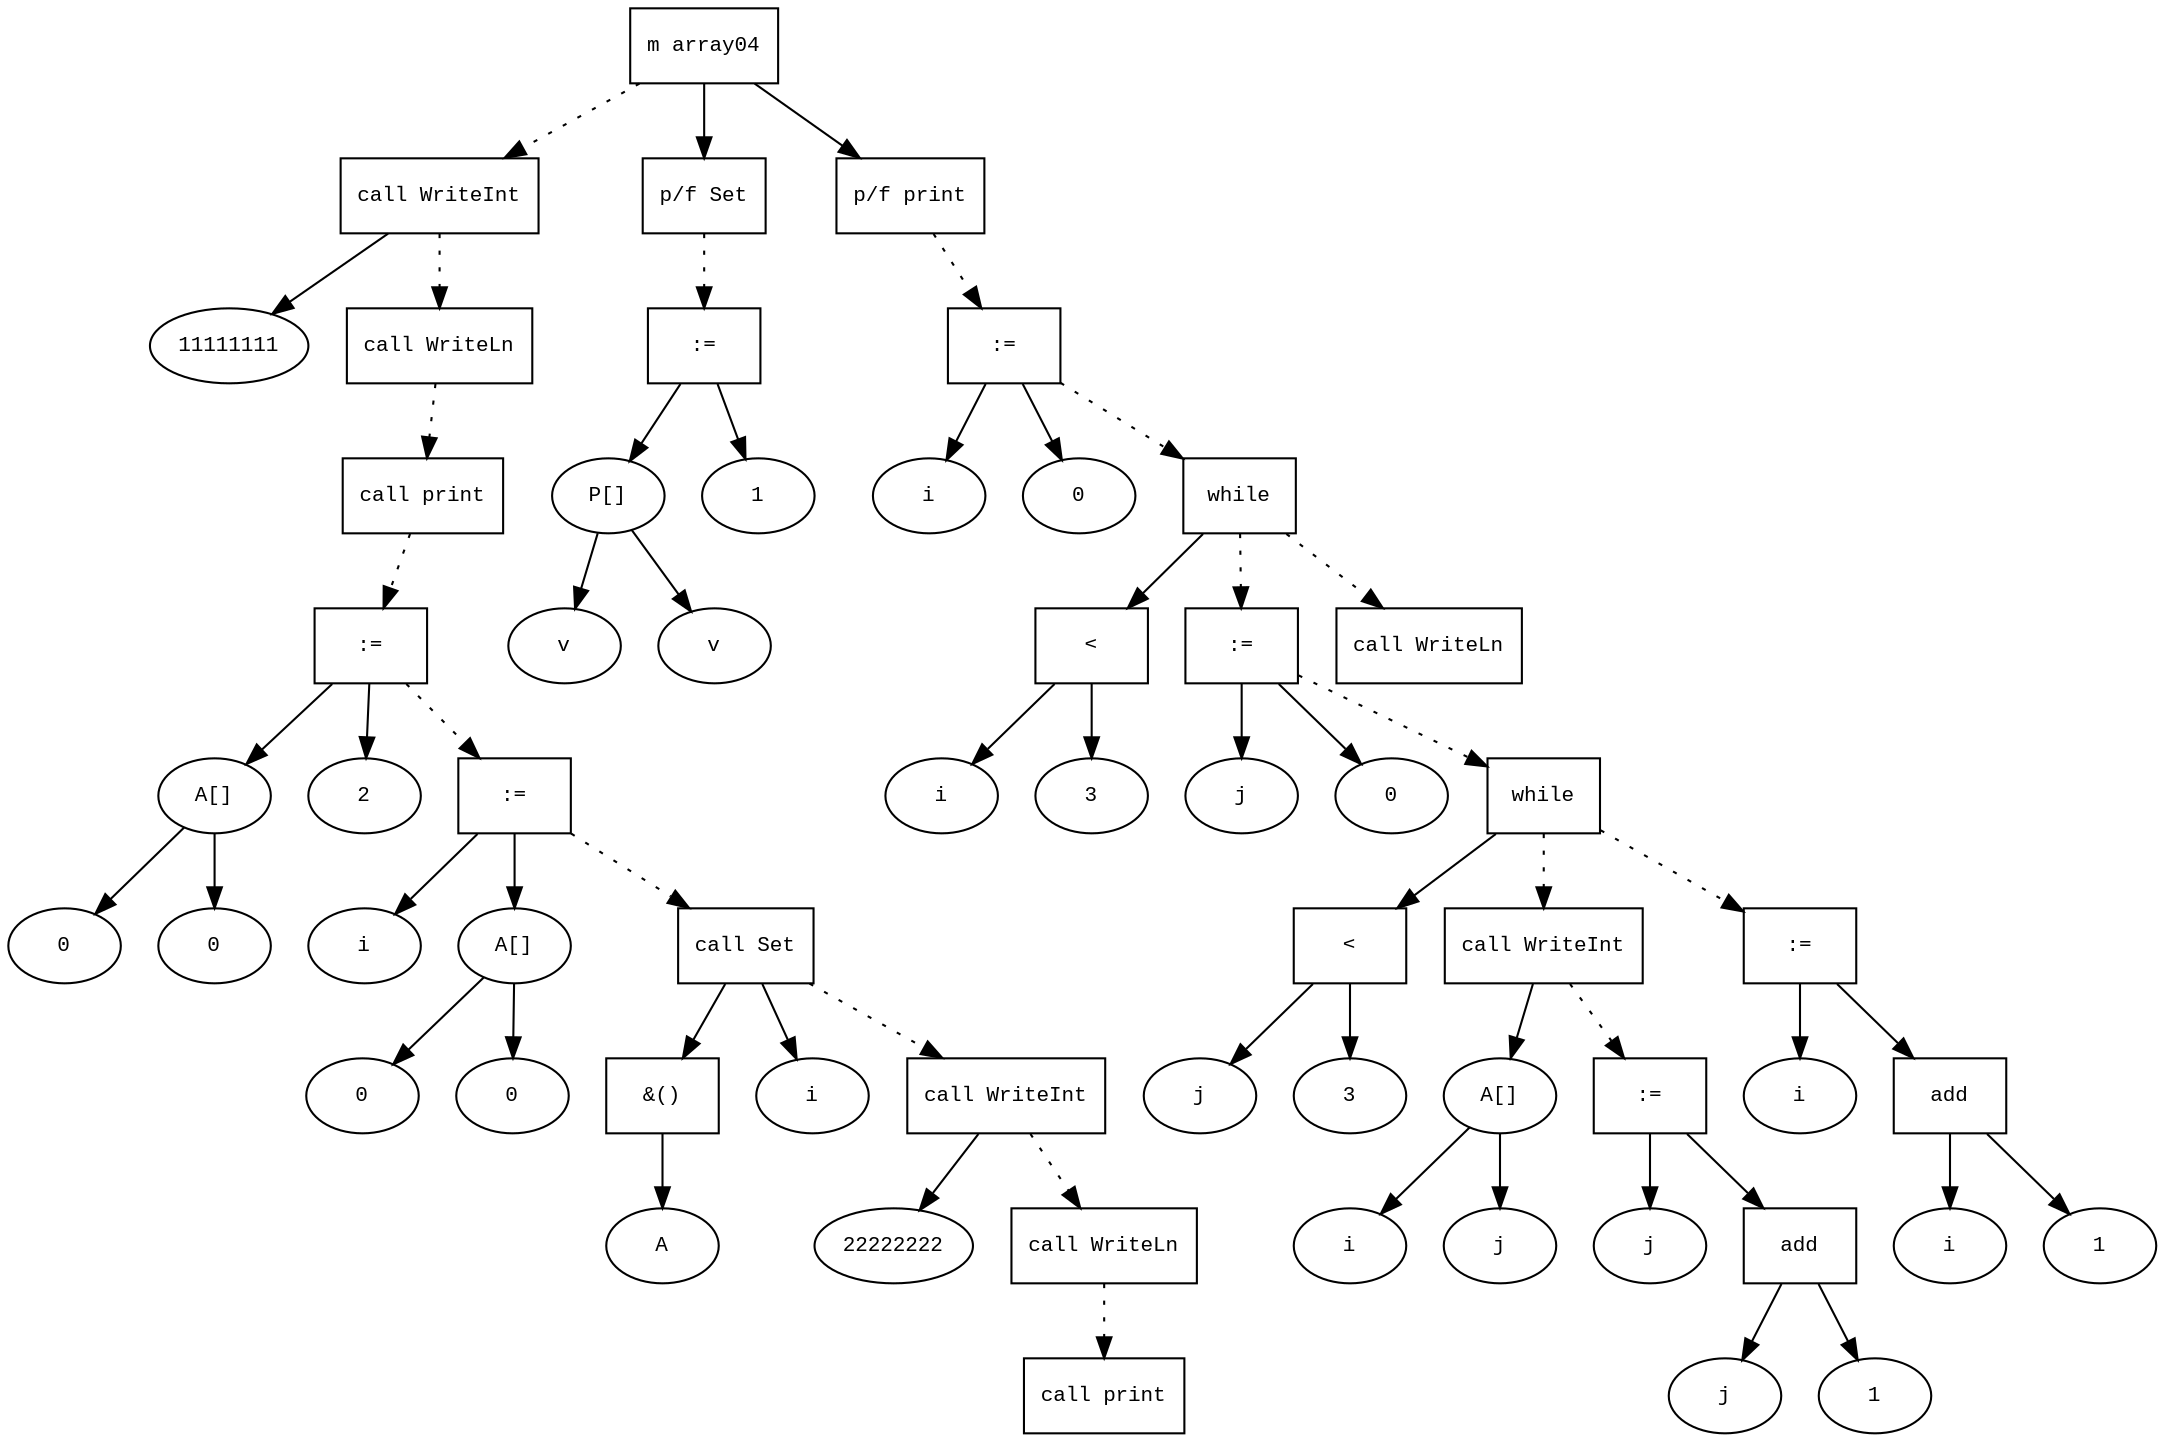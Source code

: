 digraph AST {
  graph [fontname="Times New Roman",fontsize=10];
  node  [fontname="Courier New",fontsize=10];
  edge  [fontname="Times New Roman",fontsize=10];

  node0 [label="m array04",shape=box];
  node46 [label="call WriteInt",shape=box];
  node47 [label="11111111",shape=ellipse];
  node46->node47;
  node0 -> node46 [style=dotted];
  node49 [label="call WriteLn",shape=box];
  node46 -> node49 [style=dotted];
  node51 [label="call print",shape=box];
  node49 -> node51 [style=dotted];
  node57 [label=":=",shape=box];
  node53 [label="A[]",shape=ellipse];
  node54 [label="0",shape=ellipse];
  node53-> node54;
  node55 [label="0",shape=ellipse];
  node53-> node55;
  node57->node53;
  node56 [label="2",shape=ellipse];
  node57->node56;
  node51 -> node57 [style=dotted];
  node62 [label=":=",shape=box];
  node58 [label="i",shape=ellipse];
  node62->node58;
  node59 [label="A[]",shape=ellipse];
  node60 [label="0",shape=ellipse];
  node59-> node60;
  node61 [label="0",shape=ellipse];
  node59-> node61;
  node62->node59;
  node57 -> node62 [style=dotted];
  node63 [label="call Set",shape=box];
  node65 [label="&()",shape=box];
  node64 [label="A",shape=ellipse];
  node65->node64;
  node63->node65;
  node66 [label="i",shape=ellipse];
  node63->node66;
  node62 -> node63 [style=dotted];
  node68 [label="call WriteInt",shape=box];
  node69 [label="22222222",shape=ellipse];
  node68->node69;
  node63 -> node68 [style=dotted];
  node71 [label="call WriteLn",shape=box];
  node68 -> node71 [style=dotted];
  node73 [label="call print",shape=box];
  node71 -> node73 [style=dotted];
  node5 [label="p/f Set",shape=box];
  node12 [label=":=",shape=box];
  node8 [label="P[]",shape=ellipse];
  node9 [label="v",shape=ellipse];
  node8-> node9;
  node10 [label="v",shape=ellipse];
  node8-> node10;
  node12->node8;
  node11 [label="1",shape=ellipse];
  node12->node11;
  node5 -> node12 [style=dotted];
  node0 -> node5;
  node13 [label="p/f print",shape=box];
  node17 [label=":=",shape=box];
  node15 [label="i",shape=ellipse];
  node17->node15;
  node16 [label="0",shape=ellipse];
  node17->node16;
  node13 -> node17 [style=dotted];
  node43 [label="while",shape=box];
  node20 [label="<",shape=box];
  node18 [label="i",shape=ellipse];
  node20->node18;
  node19 [label="3",shape=ellipse];
  node20->node19;
  node43->node20;
  node23 [label=":=",shape=box];
  node21 [label="j",shape=ellipse];
  node23->node21;
  node22 [label="0",shape=ellipse];
  node23->node22;
  node43 -> node23 [style=dotted];
  node37 [label="while",shape=box];
  node26 [label="<",shape=box];
  node24 [label="j",shape=ellipse];
  node26->node24;
  node25 [label="3",shape=ellipse];
  node26->node25;
  node37->node26;
  node27 [label="call WriteInt",shape=box];
  node28 [label="A[]",shape=ellipse];
  node29 [label="i",shape=ellipse];
  node28-> node29;
  node30 [label="j",shape=ellipse];
  node28-> node30;
  node27->node28;
  node37 -> node27 [style=dotted];
  node36 [label=":=",shape=box];
  node32 [label="j",shape=ellipse];
  node36->node32;
  node35 [label="add",shape=box];
  node33 [label="j",shape=ellipse];
  node35->node33;
  node34 [label="1",shape=ellipse];
  node35->node34;
  node36->node35;
  node27 -> node36 [style=dotted];
  node23 -> node37 [style=dotted];
  node42 [label=":=",shape=box];
  node38 [label="i",shape=ellipse];
  node42->node38;
  node41 [label="add",shape=box];
  node39 [label="i",shape=ellipse];
  node41->node39;
  node40 [label="1",shape=ellipse];
  node41->node40;
  node42->node41;
  node37 -> node42 [style=dotted];
  node17 -> node43 [style=dotted];
  node44 [label="call WriteLn",shape=box];
  node43 -> node44 [style=dotted];
  node0 -> node13;
}
